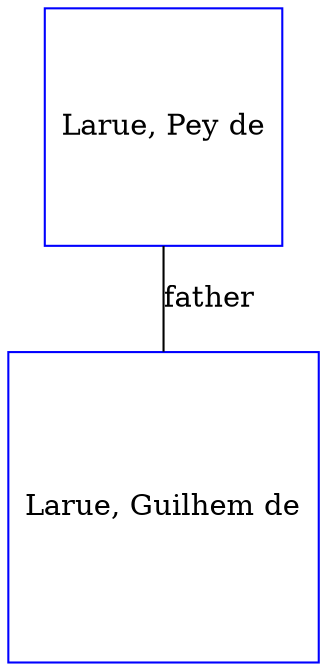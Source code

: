 digraph D {
    edge [dir=none];    node [shape=box];    "019386"   [label="Larue, Guilhem de", shape=box, regular=1, color="blue"] ;
"018632"   [label="Larue, Pey de", shape=box, regular=1, color="blue"] ;
018632->019386 [label="father",arrowsize=0.0]; 
}